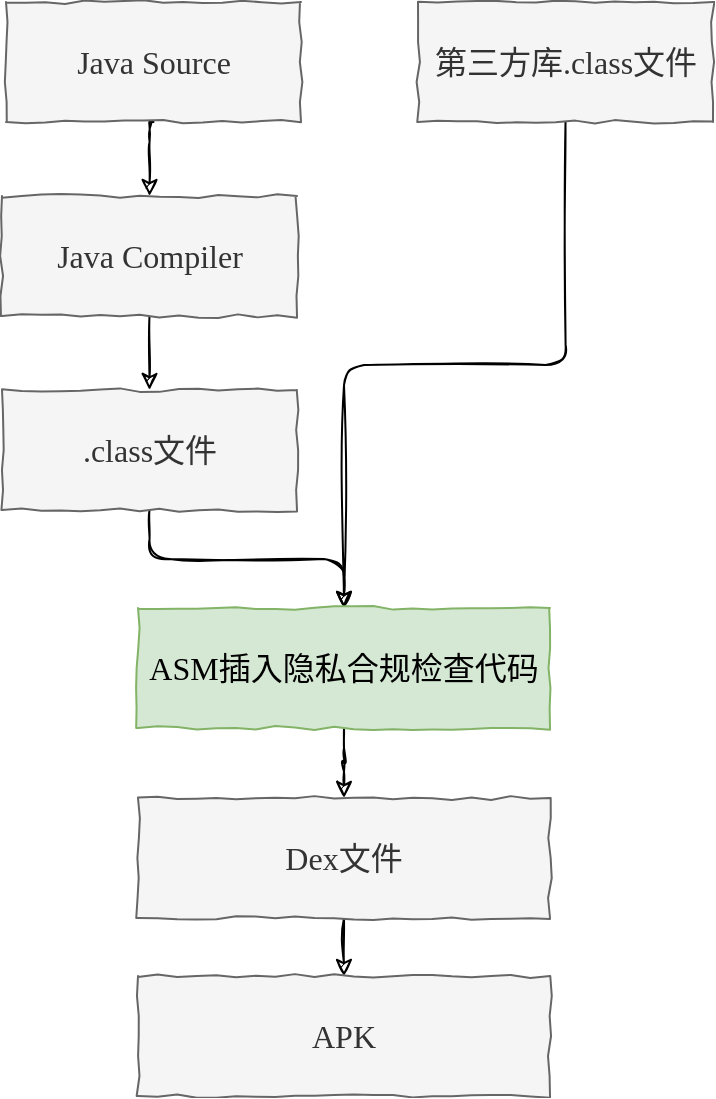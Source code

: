 <mxfile version="20.0.1" type="github">
  <diagram id="Is7nYFCBdMyNHaLq8IZW" name="第 1 页">
    <mxGraphModel dx="786" dy="914" grid="0" gridSize="10" guides="1" tooltips="1" connect="1" arrows="1" fold="1" page="0" pageScale="1" pageWidth="827" pageHeight="1169" math="0" shadow="0">
      <root>
        <mxCell id="0" />
        <mxCell id="1" parent="0" />
        <mxCell id="Ze9WNTJIO-SWY4tIP-nF-4" style="edgeStyle=orthogonalEdgeStyle;orthogonalLoop=1;jettySize=auto;html=1;exitX=0.5;exitY=1;exitDx=0;exitDy=0;entryX=0.5;entryY=0;entryDx=0;entryDy=0;sketch=1;rounded=1;" edge="1" parent="1" source="AUB2p11LhJhiM78vF_-q-24" target="Ze9WNTJIO-SWY4tIP-nF-2">
          <mxGeometry relative="1" as="geometry" />
        </mxCell>
        <mxCell id="AUB2p11LhJhiM78vF_-q-24" value="Java Source" style="rounded=0;whiteSpace=wrap;html=1;comic=1;fontSize=16;fontFamily=Comic Sans MS;fillColor=#f5f5f5;strokeColor=#666666;glass=0;sketch=0;shadow=0;fontColor=#333333;" parent="1" vertex="1">
          <mxGeometry x="68" y="-371" width="147.5" height="60" as="geometry" />
        </mxCell>
        <mxCell id="Ze9WNTJIO-SWY4tIP-nF-9" style="edgeStyle=orthogonalEdgeStyle;rounded=1;sketch=1;orthogonalLoop=1;jettySize=auto;html=1;exitX=0.5;exitY=1;exitDx=0;exitDy=0;" edge="1" parent="1" source="Ze9WNTJIO-SWY4tIP-nF-1" target="Ze9WNTJIO-SWY4tIP-nF-6">
          <mxGeometry relative="1" as="geometry" />
        </mxCell>
        <mxCell id="Ze9WNTJIO-SWY4tIP-nF-1" value="第三方库.class文件" style="rounded=0;whiteSpace=wrap;html=1;comic=1;fontSize=16;fontFamily=Comic Sans MS;fillColor=#f5f5f5;strokeColor=#666666;glass=0;sketch=0;shadow=0;fontColor=#333333;" vertex="1" parent="1">
          <mxGeometry x="274" y="-371" width="147.5" height="60" as="geometry" />
        </mxCell>
        <mxCell id="Ze9WNTJIO-SWY4tIP-nF-5" style="edgeStyle=orthogonalEdgeStyle;rounded=1;sketch=1;orthogonalLoop=1;jettySize=auto;html=1;exitX=0.5;exitY=1;exitDx=0;exitDy=0;entryX=0.5;entryY=0;entryDx=0;entryDy=0;" edge="1" parent="1" source="Ze9WNTJIO-SWY4tIP-nF-2" target="Ze9WNTJIO-SWY4tIP-nF-3">
          <mxGeometry relative="1" as="geometry" />
        </mxCell>
        <mxCell id="Ze9WNTJIO-SWY4tIP-nF-2" value="Java Compiler" style="rounded=0;whiteSpace=wrap;html=1;comic=1;fontSize=16;fontFamily=Comic Sans MS;fillColor=#f5f5f5;strokeColor=#666666;glass=0;sketch=0;shadow=0;fontColor=#333333;" vertex="1" parent="1">
          <mxGeometry x="66" y="-274" width="147.5" height="60" as="geometry" />
        </mxCell>
        <mxCell id="Ze9WNTJIO-SWY4tIP-nF-10" style="edgeStyle=orthogonalEdgeStyle;rounded=1;sketch=1;orthogonalLoop=1;jettySize=auto;html=1;exitX=0.5;exitY=1;exitDx=0;exitDy=0;entryX=0.5;entryY=0;entryDx=0;entryDy=0;" edge="1" parent="1" source="Ze9WNTJIO-SWY4tIP-nF-3" target="Ze9WNTJIO-SWY4tIP-nF-6">
          <mxGeometry relative="1" as="geometry" />
        </mxCell>
        <mxCell id="Ze9WNTJIO-SWY4tIP-nF-3" value=".class文件" style="rounded=0;whiteSpace=wrap;html=1;comic=1;fontSize=16;fontFamily=Comic Sans MS;fillColor=#f5f5f5;strokeColor=#666666;glass=0;sketch=0;shadow=0;fontColor=#333333;" vertex="1" parent="1">
          <mxGeometry x="66" y="-177" width="147.5" height="60" as="geometry" />
        </mxCell>
        <mxCell id="Ze9WNTJIO-SWY4tIP-nF-12" style="edgeStyle=orthogonalEdgeStyle;rounded=1;sketch=1;orthogonalLoop=1;jettySize=auto;html=1;exitX=0.5;exitY=1;exitDx=0;exitDy=0;" edge="1" parent="1" source="Ze9WNTJIO-SWY4tIP-nF-6" target="Ze9WNTJIO-SWY4tIP-nF-11">
          <mxGeometry relative="1" as="geometry" />
        </mxCell>
        <mxCell id="Ze9WNTJIO-SWY4tIP-nF-6" value="ASM插入隐私合规检查代码" style="rounded=0;whiteSpace=wrap;html=1;comic=1;fontSize=16;fontFamily=Comic Sans MS;fillColor=#d5e8d4;strokeColor=#82b366;glass=0;sketch=0;shadow=0;" vertex="1" parent="1">
          <mxGeometry x="134" y="-68" width="206" height="60" as="geometry" />
        </mxCell>
        <mxCell id="Ze9WNTJIO-SWY4tIP-nF-14" style="edgeStyle=orthogonalEdgeStyle;rounded=1;sketch=1;orthogonalLoop=1;jettySize=auto;html=1;exitX=0.5;exitY=1;exitDx=0;exitDy=0;entryX=0.5;entryY=0;entryDx=0;entryDy=0;" edge="1" parent="1" source="Ze9WNTJIO-SWY4tIP-nF-11" target="Ze9WNTJIO-SWY4tIP-nF-13">
          <mxGeometry relative="1" as="geometry" />
        </mxCell>
        <mxCell id="Ze9WNTJIO-SWY4tIP-nF-11" value="Dex文件" style="rounded=0;whiteSpace=wrap;html=1;comic=1;fontSize=16;fontFamily=Comic Sans MS;fillColor=#f5f5f5;strokeColor=#666666;glass=0;sketch=0;shadow=0;fontColor=#333333;" vertex="1" parent="1">
          <mxGeometry x="134" y="27" width="206" height="60" as="geometry" />
        </mxCell>
        <mxCell id="Ze9WNTJIO-SWY4tIP-nF-13" value="APK" style="rounded=0;whiteSpace=wrap;html=1;comic=1;fontSize=16;fontFamily=Comic Sans MS;fillColor=#f5f5f5;strokeColor=#666666;glass=0;sketch=0;shadow=0;fontColor=#333333;" vertex="1" parent="1">
          <mxGeometry x="134" y="116" width="206" height="60" as="geometry" />
        </mxCell>
      </root>
    </mxGraphModel>
  </diagram>
</mxfile>
